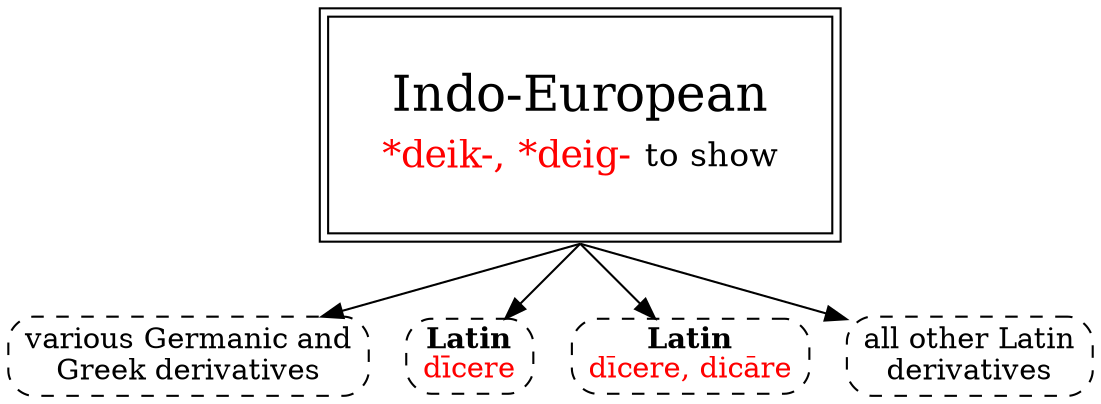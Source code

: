 strict digraph {
/* sources: AHD WiS Ayto Barn */
node [shape=none]
deik [label=<<table border="0"><tr><td colspan="2"><font point-size="24">Indo-European</font></td></tr><tr><td><font point-size="18" color="red">*deik-, *deig-</font></td><td><font point-size="16">to show</font></td></tr></table>> tooltip="Indo-European \"*deik-, *deig-\" to show" shape=rect peripheries=2 margin=.3]

gmcgk [label=<various Germanic and<br/>Greek derivatives> shape=box style="dashed,rounded" URL="deik-show1.svg"]
dicereL [label=<<b>Latin</b><br/><font color="red">dīcere</font>> shape=box style="dashed,rounded" URL="deik-show2.svg"]
dicareL [label=<<b>Latin</b><br/><font color="red">dīcere, dicāre</font>> shape=box style="dashed,rounded" URL="deik-show3.svg"]
other [label=<all other Latin<br/>derivatives> shape=box style="dashed,rounded" URL="deik-show4.svg"]


deik -> { gmcgk dicereL dicareL other } [sametail=1]

/*
deik -> {dikaa dik doig doik dig dikskos dika rank=same} [sametail=1]

dikaa [label=<<font color="red">dik-ā-</font>>]
dik [label=<<font color="red">-dik-</font>>] // agental suffix
doig [label=<<font color="red">doig-</font>>]
doik [label=<<font color="red">doik-</font>>]
dig [label=<<font color="red">dig-</font>>]
dika [label=<<font color="red">dikā-</font>>]
dikskos [label=<<font color="red">dik-skos</font>>]

{deik doig doik dikskos dika} -> gmcgk [samehead=1]
deik -> dicereL [sametail=1]
{dikaa dik dig} -> other [samehead=1]
*/

/* omitted: tetchy, tachism(e), dictyosome, dicast, theodicy, deixis/deictic (ling) */


/* L dicare, index, iudex, vindex
// <tr><td colspan="4"><b>Latin</b></td></tr>
latin [label=<<table border="0"><tr><td port="dicare"><font color="red">dicāre</font></td><td port="index"><font color="red">index</font></td><td port="judex"><font color="red">iūdex</font></td><td port="vindex"><font color="red">vindex</font></td></tr><tr><td>to proclaim</td><td>indicator</td><td>judge</td><td>avenger</td></tr></table>> shape=box style="dashed,rounded" URL="deik-show2.svg"]
dikaa -> latin:dicare
dik -> {latin:index latin:judex latin:vindex}
// in-
enIE [label=<<font color="red">en</font>> shape=box style="dashed,rounded" URL="en-in.svg"]
inL [label=<<b>Latin</b><br/><font color="red">in-</font>>]
enIE -> inL -> latin:index
// jus
jusL [label=<<b>Latin</b><br/><font color="red">iūs</font><br/><font point-size="12">law</font>>]
jusL -> latin:judex
{rank=same dikeinG dicereL dikeG digitusL jusL deiknunaiG}
{rank=same taihwo taikjan taiknam}
*/

}
